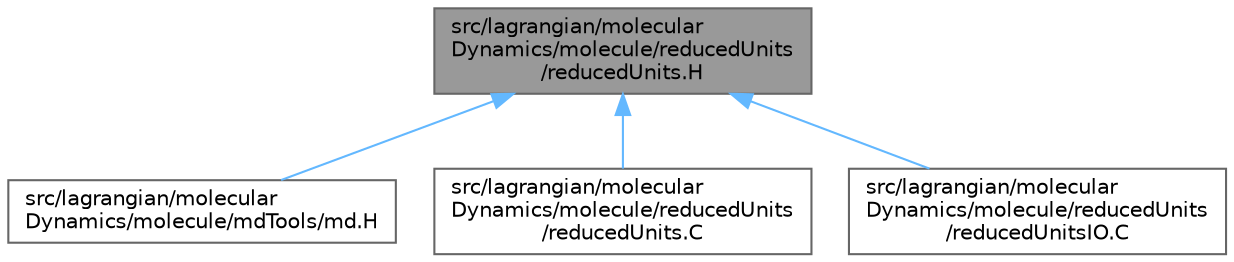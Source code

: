 digraph "src/lagrangian/molecularDynamics/molecule/reducedUnits/reducedUnits.H"
{
 // LATEX_PDF_SIZE
  bgcolor="transparent";
  edge [fontname=Helvetica,fontsize=10,labelfontname=Helvetica,labelfontsize=10];
  node [fontname=Helvetica,fontsize=10,shape=box,height=0.2,width=0.4];
  Node1 [id="Node000001",label="src/lagrangian/molecular\lDynamics/molecule/reducedUnits\l/reducedUnits.H",height=0.2,width=0.4,color="gray40", fillcolor="grey60", style="filled", fontcolor="black",tooltip=" "];
  Node1 -> Node2 [id="edge1_Node000001_Node000002",dir="back",color="steelblue1",style="solid",tooltip=" "];
  Node2 [id="Node000002",label="src/lagrangian/molecular\lDynamics/molecule/mdTools/md.H",height=0.2,width=0.4,color="grey40", fillcolor="white", style="filled",URL="$md_8H.html",tooltip=" "];
  Node1 -> Node3 [id="edge2_Node000001_Node000003",dir="back",color="steelblue1",style="solid",tooltip=" "];
  Node3 [id="Node000003",label="src/lagrangian/molecular\lDynamics/molecule/reducedUnits\l/reducedUnits.C",height=0.2,width=0.4,color="grey40", fillcolor="white", style="filled",URL="$reducedUnits_8C.html",tooltip=" "];
  Node1 -> Node4 [id="edge3_Node000001_Node000004",dir="back",color="steelblue1",style="solid",tooltip=" "];
  Node4 [id="Node000004",label="src/lagrangian/molecular\lDynamics/molecule/reducedUnits\l/reducedUnitsIO.C",height=0.2,width=0.4,color="grey40", fillcolor="white", style="filled",URL="$reducedUnitsIO_8C.html",tooltip=" "];
}

